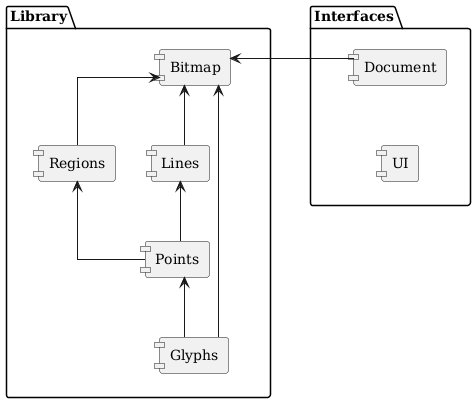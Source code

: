 @startuml
skinparam componentStyle uml1
skinparam defaultFontName DejaVu Serif
skinparam linetype ortho

package "Interfaces" as intf {
    component "UI" as ui
    component "Document" as file

    file -d[hidden]- ui
}

package "Library" as lib {
    component "Bitmap" as bmp
    component "Regions" as reg
    component "Lines" as line
    component "Points" as pts
    component "Glyphs" as gly
}

lib -r[hidden]-> intf

line -u-> bmp
reg -u-> bmp
pts -u-> line
gly -u-> pts
gly -u-> bmp
pts -u-> reg
file -l-> bmp

@enduml